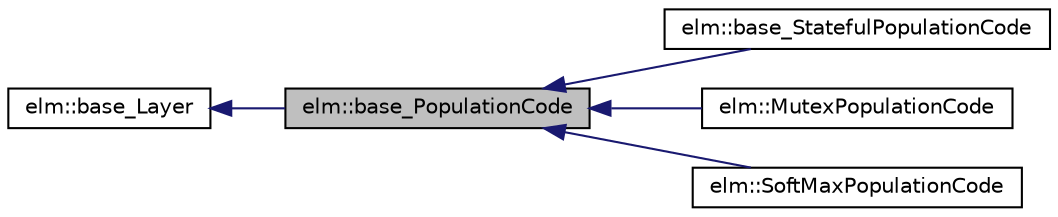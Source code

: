 digraph G
{
  edge [fontname="Helvetica",fontsize="10",labelfontname="Helvetica",labelfontsize="10"];
  node [fontname="Helvetica",fontsize="10",shape=record];
  rankdir="LR";
  Node1 [label="elm::base_PopulationCode",height=0.2,width=0.4,color="black", fillcolor="grey75", style="filled" fontcolor="black"];
  Node2 -> Node1 [dir="back",color="midnightblue",fontsize="10",style="solid",fontname="Helvetica"];
  Node2 [label="elm::base_Layer",height=0.2,width=0.4,color="black", fillcolor="white", style="filled",URL="$classelm_1_1base__Layer.html",tooltip="The Layer base class Overloaded constructor calls overloaded Reset() so you can implement Reset(confi..."];
  Node1 -> Node3 [dir="back",color="midnightblue",fontsize="10",style="solid",fontname="Helvetica"];
  Node3 [label="elm::base_StatefulPopulationCode",height=0.2,width=0.4,color="black", fillcolor="white", style="filled",URL="$classelm_1_1base__StatefulPopulationCode.html",tooltip="a base class for population codes that are stateful"];
  Node1 -> Node4 [dir="back",color="midnightblue",fontsize="10",style="solid",fontname="Helvetica"];
  Node4 [label="elm::MutexPopulationCode",height=0.2,width=0.4,color="black", fillcolor="white", style="filled",URL="$classelm_1_1MutexPopulationCode.html",tooltip="Mutually exclusive population code (a.k.a simple pop."];
  Node1 -> Node5 [dir="back",color="midnightblue",fontsize="10",style="solid",fontname="Helvetica"];
  Node5 [label="elm::SoftMaxPopulationCode",height=0.2,width=0.4,color="black", fillcolor="white", style="filled",URL="$classelm_1_1SoftMaxPopulationCode.html",tooltip="Population code sampled from distribution (e.g."];
}

